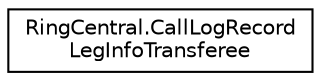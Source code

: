 digraph "Graphical Class Hierarchy"
{
 // LATEX_PDF_SIZE
  edge [fontname="Helvetica",fontsize="10",labelfontname="Helvetica",labelfontsize="10"];
  node [fontname="Helvetica",fontsize="10",shape=record];
  rankdir="LR";
  Node0 [label="RingCentral.CallLogRecord\lLegInfoTransferee",height=0.2,width=0.4,color="black", fillcolor="white", style="filled",URL="$classRingCentral_1_1CallLogRecordLegInfoTransferee.html",tooltip=" "];
}
